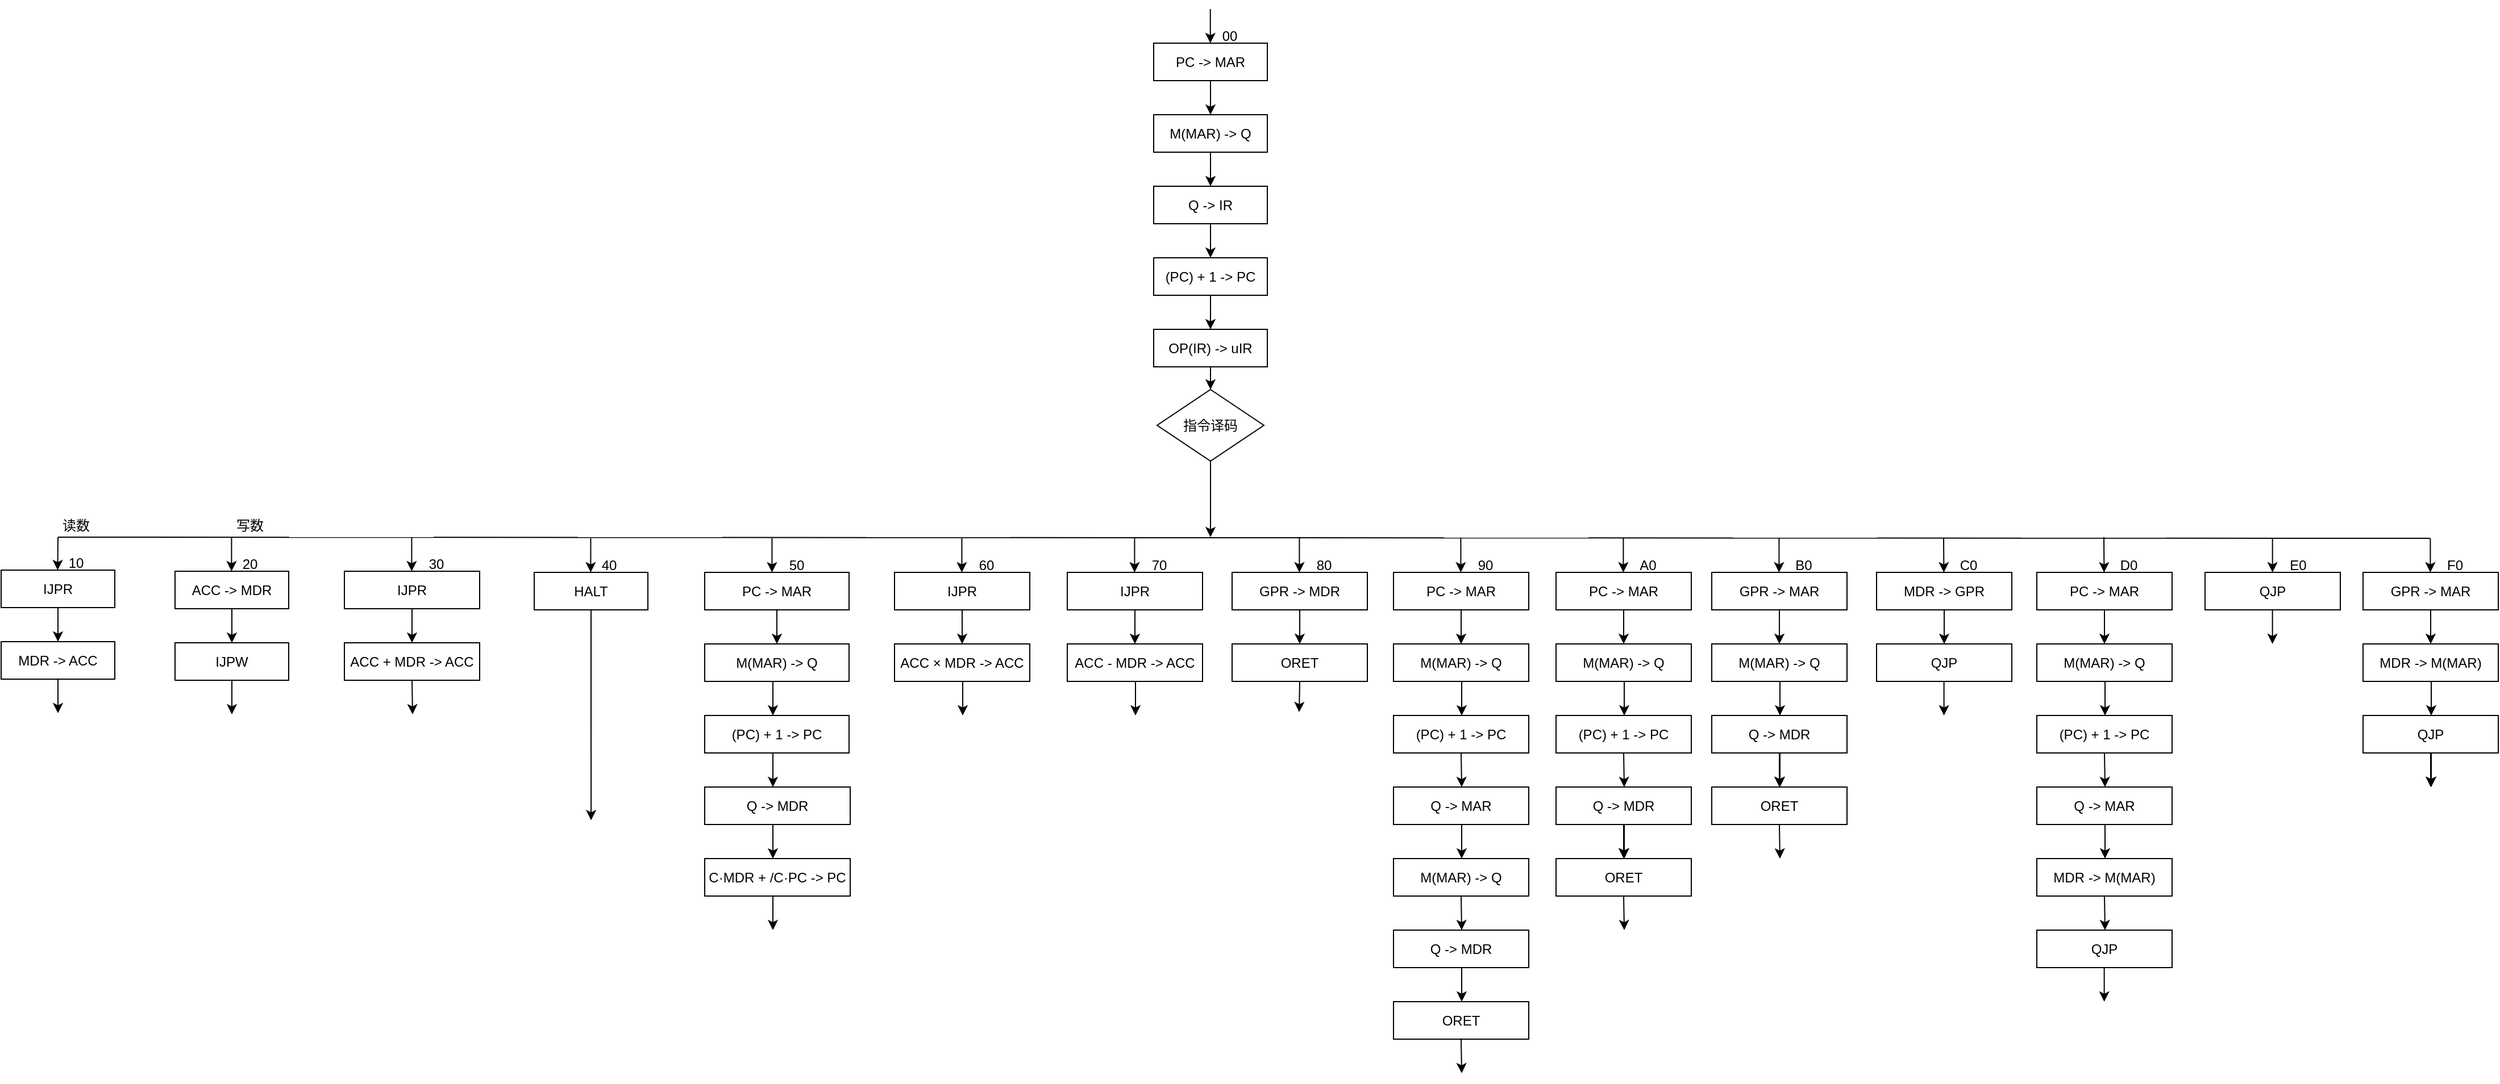 <mxfile version="24.4.10" type="github">
  <diagram name="第 1 页" id="KQBWLX6boM1I_vUu8Vus">
    <mxGraphModel dx="664" dy="372" grid="0" gridSize="10" guides="1" tooltips="1" connect="1" arrows="1" fold="1" page="1" pageScale="1" pageWidth="2336" pageHeight="1654" math="0" shadow="0">
      <root>
        <mxCell id="0" />
        <mxCell id="1" parent="0" />
        <mxCell id="kWfAGaoXyf_pxr5Y56vw-7" style="edgeStyle=orthogonalEdgeStyle;rounded=0;orthogonalLoop=1;jettySize=auto;html=1;exitX=0.5;exitY=1;exitDx=0;exitDy=0;entryX=0.5;entryY=0;entryDx=0;entryDy=0;" parent="1" source="kWfAGaoXyf_pxr5Y56vw-1" target="kWfAGaoXyf_pxr5Y56vw-2" edge="1">
          <mxGeometry relative="1" as="geometry" />
        </mxCell>
        <mxCell id="kWfAGaoXyf_pxr5Y56vw-1" value="PC -&amp;gt; MAR" style="rounded=0;whiteSpace=wrap;html=1;" parent="1" vertex="1">
          <mxGeometry x="1078" y="47" width="100" height="33" as="geometry" />
        </mxCell>
        <mxCell id="kWfAGaoXyf_pxr5Y56vw-9" style="edgeStyle=orthogonalEdgeStyle;rounded=0;orthogonalLoop=1;jettySize=auto;html=1;exitX=0.5;exitY=1;exitDx=0;exitDy=0;entryX=0.5;entryY=0;entryDx=0;entryDy=0;" parent="1" source="kWfAGaoXyf_pxr5Y56vw-2" target="kWfAGaoXyf_pxr5Y56vw-3" edge="1">
          <mxGeometry relative="1" as="geometry" />
        </mxCell>
        <mxCell id="kWfAGaoXyf_pxr5Y56vw-2" value="M(MAR) -&amp;gt; Q" style="rounded=0;whiteSpace=wrap;html=1;" parent="1" vertex="1">
          <mxGeometry x="1078" y="110" width="100" height="33" as="geometry" />
        </mxCell>
        <mxCell id="kWfAGaoXyf_pxr5Y56vw-10" style="edgeStyle=orthogonalEdgeStyle;rounded=0;orthogonalLoop=1;jettySize=auto;html=1;exitX=0.5;exitY=1;exitDx=0;exitDy=0;entryX=0.5;entryY=0;entryDx=0;entryDy=0;" parent="1" source="kWfAGaoXyf_pxr5Y56vw-3" target="kWfAGaoXyf_pxr5Y56vw-4" edge="1">
          <mxGeometry relative="1" as="geometry" />
        </mxCell>
        <mxCell id="kWfAGaoXyf_pxr5Y56vw-3" value="Q -&amp;gt; IR" style="rounded=0;whiteSpace=wrap;html=1;" parent="1" vertex="1">
          <mxGeometry x="1078" y="173" width="100" height="33" as="geometry" />
        </mxCell>
        <mxCell id="kWfAGaoXyf_pxr5Y56vw-11" style="edgeStyle=orthogonalEdgeStyle;rounded=0;orthogonalLoop=1;jettySize=auto;html=1;exitX=0.5;exitY=1;exitDx=0;exitDy=0;entryX=0.5;entryY=0;entryDx=0;entryDy=0;" parent="1" source="kWfAGaoXyf_pxr5Y56vw-4" target="kWfAGaoXyf_pxr5Y56vw-5" edge="1">
          <mxGeometry relative="1" as="geometry" />
        </mxCell>
        <mxCell id="kWfAGaoXyf_pxr5Y56vw-4" value="(PC) + 1 -&amp;gt; PC" style="rounded=0;whiteSpace=wrap;html=1;" parent="1" vertex="1">
          <mxGeometry x="1078" y="236" width="100" height="33" as="geometry" />
        </mxCell>
        <mxCell id="4xwz8GY5jSv0y4s4u3vX-2" style="edgeStyle=orthogonalEdgeStyle;rounded=0;orthogonalLoop=1;jettySize=auto;html=1;exitX=0.5;exitY=1;exitDx=0;exitDy=0;entryX=0.5;entryY=0;entryDx=0;entryDy=0;" edge="1" parent="1" source="kWfAGaoXyf_pxr5Y56vw-5" target="4xwz8GY5jSv0y4s4u3vX-1">
          <mxGeometry relative="1" as="geometry" />
        </mxCell>
        <mxCell id="kWfAGaoXyf_pxr5Y56vw-5" value="OP(IR) -&amp;gt; uIR" style="rounded=0;whiteSpace=wrap;html=1;" parent="1" vertex="1">
          <mxGeometry x="1078" y="299" width="100" height="33" as="geometry" />
        </mxCell>
        <mxCell id="4xwz8GY5jSv0y4s4u3vX-183" style="edgeStyle=orthogonalEdgeStyle;rounded=0;orthogonalLoop=1;jettySize=auto;html=1;exitX=0.5;exitY=1;exitDx=0;exitDy=0;" edge="1" parent="1" source="4xwz8GY5jSv0y4s4u3vX-1">
          <mxGeometry relative="1" as="geometry">
            <mxPoint x="1128" y="482" as="targetPoint" />
          </mxGeometry>
        </mxCell>
        <mxCell id="4xwz8GY5jSv0y4s4u3vX-1" value="指令译码" style="rhombus;whiteSpace=wrap;html=1;" vertex="1" parent="1">
          <mxGeometry x="1081" y="352" width="94" height="63" as="geometry" />
        </mxCell>
        <mxCell id="4xwz8GY5jSv0y4s4u3vX-5" value="00" style="text;html=1;align=center;verticalAlign=middle;whiteSpace=wrap;rounded=0;" vertex="1" parent="1">
          <mxGeometry x="1115" y="26" width="60" height="30" as="geometry" />
        </mxCell>
        <mxCell id="4xwz8GY5jSv0y4s4u3vX-6" style="edgeStyle=orthogonalEdgeStyle;rounded=0;orthogonalLoop=1;jettySize=auto;html=1;exitX=0.5;exitY=1;exitDx=0;exitDy=0;entryX=0.5;entryY=0;entryDx=0;entryDy=0;" edge="1" parent="1" source="4xwz8GY5jSv0y4s4u3vX-7" target="4xwz8GY5jSv0y4s4u3vX-9">
          <mxGeometry relative="1" as="geometry" />
        </mxCell>
        <mxCell id="4xwz8GY5jSv0y4s4u3vX-7" value="IJPR" style="rounded=0;whiteSpace=wrap;html=1;" vertex="1" parent="1">
          <mxGeometry x="64" y="511" width="100" height="33" as="geometry" />
        </mxCell>
        <mxCell id="4xwz8GY5jSv0y4s4u3vX-8" style="edgeStyle=orthogonalEdgeStyle;rounded=0;orthogonalLoop=1;jettySize=auto;html=1;exitX=0.5;exitY=1;exitDx=0;exitDy=0;entryX=0.5;entryY=0;entryDx=0;entryDy=0;" edge="1" parent="1" source="4xwz8GY5jSv0y4s4u3vX-9">
          <mxGeometry relative="1" as="geometry">
            <mxPoint x="114" y="637" as="targetPoint" />
          </mxGeometry>
        </mxCell>
        <mxCell id="4xwz8GY5jSv0y4s4u3vX-9" value="MDR -&amp;gt; ACC" style="rounded=0;whiteSpace=wrap;html=1;" vertex="1" parent="1">
          <mxGeometry x="64" y="574" width="100" height="33" as="geometry" />
        </mxCell>
        <mxCell id="4xwz8GY5jSv0y4s4u3vX-16" value="10" style="text;html=1;align=center;verticalAlign=middle;whiteSpace=wrap;rounded=0;" vertex="1" parent="1">
          <mxGeometry x="100" y="490" width="60" height="30" as="geometry" />
        </mxCell>
        <mxCell id="4xwz8GY5jSv0y4s4u3vX-17" style="edgeStyle=orthogonalEdgeStyle;rounded=0;orthogonalLoop=1;jettySize=auto;html=1;exitX=0.5;exitY=1;exitDx=0;exitDy=0;entryX=0.5;entryY=0;entryDx=0;entryDy=0;" edge="1" parent="1">
          <mxGeometry relative="1" as="geometry">
            <mxPoint x="1127.86" y="17" as="sourcePoint" />
            <mxPoint x="1127.86" y="47" as="targetPoint" />
          </mxGeometry>
        </mxCell>
        <mxCell id="4xwz8GY5jSv0y4s4u3vX-18" style="edgeStyle=orthogonalEdgeStyle;rounded=0;orthogonalLoop=1;jettySize=auto;html=1;entryX=0.5;entryY=0;entryDx=0;entryDy=0;" edge="1" parent="1">
          <mxGeometry relative="1" as="geometry">
            <mxPoint x="114" y="482" as="sourcePoint" />
            <mxPoint x="113.71" y="511" as="targetPoint" />
          </mxGeometry>
        </mxCell>
        <mxCell id="4xwz8GY5jSv0y4s4u3vX-20" style="edgeStyle=orthogonalEdgeStyle;rounded=0;orthogonalLoop=1;jettySize=auto;html=1;exitX=0.5;exitY=1;exitDx=0;exitDy=0;entryX=0.5;entryY=0;entryDx=0;entryDy=0;" edge="1" parent="1" source="4xwz8GY5jSv0y4s4u3vX-21" target="4xwz8GY5jSv0y4s4u3vX-23">
          <mxGeometry relative="1" as="geometry" />
        </mxCell>
        <mxCell id="4xwz8GY5jSv0y4s4u3vX-21" value="ACC -&amp;gt; MDR" style="rounded=0;whiteSpace=wrap;html=1;" vertex="1" parent="1">
          <mxGeometry x="217" y="512" width="100" height="33" as="geometry" />
        </mxCell>
        <mxCell id="4xwz8GY5jSv0y4s4u3vX-22" style="edgeStyle=orthogonalEdgeStyle;rounded=0;orthogonalLoop=1;jettySize=auto;html=1;exitX=0.5;exitY=1;exitDx=0;exitDy=0;entryX=0.5;entryY=0;entryDx=0;entryDy=0;" edge="1" parent="1" source="4xwz8GY5jSv0y4s4u3vX-23">
          <mxGeometry relative="1" as="geometry">
            <mxPoint x="267" y="638" as="targetPoint" />
          </mxGeometry>
        </mxCell>
        <mxCell id="4xwz8GY5jSv0y4s4u3vX-23" value="IJPW" style="rounded=0;whiteSpace=wrap;html=1;" vertex="1" parent="1">
          <mxGeometry x="217" y="575" width="100" height="33" as="geometry" />
        </mxCell>
        <mxCell id="4xwz8GY5jSv0y4s4u3vX-24" value="20" style="text;html=1;align=center;verticalAlign=middle;whiteSpace=wrap;rounded=0;" vertex="1" parent="1">
          <mxGeometry x="253" y="491" width="60" height="30" as="geometry" />
        </mxCell>
        <mxCell id="4xwz8GY5jSv0y4s4u3vX-25" style="edgeStyle=orthogonalEdgeStyle;rounded=0;orthogonalLoop=1;jettySize=auto;html=1;exitX=0.5;exitY=1;exitDx=0;exitDy=0;entryX=0.5;entryY=0;entryDx=0;entryDy=0;" edge="1" parent="1">
          <mxGeometry relative="1" as="geometry">
            <mxPoint x="266.71" y="482" as="sourcePoint" />
            <mxPoint x="266.71" y="512" as="targetPoint" />
          </mxGeometry>
        </mxCell>
        <mxCell id="4xwz8GY5jSv0y4s4u3vX-26" style="edgeStyle=orthogonalEdgeStyle;rounded=0;orthogonalLoop=1;jettySize=auto;html=1;exitX=0.5;exitY=1;exitDx=0;exitDy=0;entryX=0.5;entryY=0;entryDx=0;entryDy=0;" edge="1" parent="1" source="4xwz8GY5jSv0y4s4u3vX-27" target="4xwz8GY5jSv0y4s4u3vX-29">
          <mxGeometry relative="1" as="geometry" />
        </mxCell>
        <mxCell id="4xwz8GY5jSv0y4s4u3vX-27" value="IJPR" style="rounded=0;whiteSpace=wrap;html=1;" vertex="1" parent="1">
          <mxGeometry x="366" y="512" width="119" height="33" as="geometry" />
        </mxCell>
        <mxCell id="4xwz8GY5jSv0y4s4u3vX-28" style="edgeStyle=orthogonalEdgeStyle;rounded=0;orthogonalLoop=1;jettySize=auto;html=1;exitX=0.5;exitY=1;exitDx=0;exitDy=0;entryX=0.5;entryY=0;entryDx=0;entryDy=0;" edge="1" parent="1" source="4xwz8GY5jSv0y4s4u3vX-29">
          <mxGeometry relative="1" as="geometry">
            <mxPoint x="426" y="638" as="targetPoint" />
            <mxPoint x="435.5" y="608" as="sourcePoint" />
          </mxGeometry>
        </mxCell>
        <mxCell id="4xwz8GY5jSv0y4s4u3vX-29" value="ACC + MDR -&amp;gt; ACC" style="rounded=0;whiteSpace=wrap;html=1;" vertex="1" parent="1">
          <mxGeometry x="366" y="575" width="119" height="33" as="geometry" />
        </mxCell>
        <mxCell id="4xwz8GY5jSv0y4s4u3vX-30" value="30" style="text;html=1;align=center;verticalAlign=middle;whiteSpace=wrap;rounded=0;" vertex="1" parent="1">
          <mxGeometry x="417" y="491" width="60" height="30" as="geometry" />
        </mxCell>
        <mxCell id="4xwz8GY5jSv0y4s4u3vX-31" style="edgeStyle=orthogonalEdgeStyle;rounded=0;orthogonalLoop=1;jettySize=auto;html=1;exitX=0.5;exitY=1;exitDx=0;exitDy=0;entryX=0.5;entryY=0;entryDx=0;entryDy=0;" edge="1" parent="1">
          <mxGeometry relative="1" as="geometry">
            <mxPoint x="425.21" y="482" as="sourcePoint" />
            <mxPoint x="425.21" y="512" as="targetPoint" />
          </mxGeometry>
        </mxCell>
        <mxCell id="4xwz8GY5jSv0y4s4u3vX-38" style="edgeStyle=orthogonalEdgeStyle;rounded=0;orthogonalLoop=1;jettySize=auto;html=1;exitX=0.5;exitY=1;exitDx=0;exitDy=0;" edge="1" parent="1" source="4xwz8GY5jSv0y4s4u3vX-33">
          <mxGeometry relative="1" as="geometry">
            <mxPoint x="583.048" y="731.245" as="targetPoint" />
          </mxGeometry>
        </mxCell>
        <mxCell id="4xwz8GY5jSv0y4s4u3vX-33" value="HALT" style="rounded=0;whiteSpace=wrap;html=1;" vertex="1" parent="1">
          <mxGeometry x="533" y="513" width="100" height="33" as="geometry" />
        </mxCell>
        <mxCell id="4xwz8GY5jSv0y4s4u3vX-36" value="40" style="text;html=1;align=center;verticalAlign=middle;whiteSpace=wrap;rounded=0;" vertex="1" parent="1">
          <mxGeometry x="569" y="492" width="60" height="30" as="geometry" />
        </mxCell>
        <mxCell id="4xwz8GY5jSv0y4s4u3vX-37" style="edgeStyle=orthogonalEdgeStyle;rounded=0;orthogonalLoop=1;jettySize=auto;html=1;exitX=0.5;exitY=1;exitDx=0;exitDy=0;entryX=0.5;entryY=0;entryDx=0;entryDy=0;" edge="1" parent="1">
          <mxGeometry relative="1" as="geometry">
            <mxPoint x="582.71" y="483" as="sourcePoint" />
            <mxPoint x="582.71" y="513" as="targetPoint" />
          </mxGeometry>
        </mxCell>
        <mxCell id="4xwz8GY5jSv0y4s4u3vX-39" style="edgeStyle=orthogonalEdgeStyle;rounded=0;orthogonalLoop=1;jettySize=auto;html=1;exitX=0.5;exitY=1;exitDx=0;exitDy=0;entryX=0.5;entryY=0;entryDx=0;entryDy=0;" edge="1" parent="1" source="4xwz8GY5jSv0y4s4u3vX-40" target="4xwz8GY5jSv0y4s4u3vX-42">
          <mxGeometry relative="1" as="geometry" />
        </mxCell>
        <mxCell id="4xwz8GY5jSv0y4s4u3vX-40" value="PC -&amp;gt; MAR" style="rounded=0;whiteSpace=wrap;html=1;" vertex="1" parent="1">
          <mxGeometry x="683" y="513" width="127" height="33" as="geometry" />
        </mxCell>
        <mxCell id="4xwz8GY5jSv0y4s4u3vX-41" style="edgeStyle=orthogonalEdgeStyle;rounded=0;orthogonalLoop=1;jettySize=auto;html=1;entryX=0.5;entryY=0;entryDx=0;entryDy=0;" edge="1" parent="1">
          <mxGeometry relative="1" as="geometry">
            <mxPoint x="743" y="639" as="targetPoint" />
            <mxPoint x="743" y="609" as="sourcePoint" />
          </mxGeometry>
        </mxCell>
        <mxCell id="4xwz8GY5jSv0y4s4u3vX-42" value="M(MAR) -&amp;gt; Q" style="rounded=0;whiteSpace=wrap;html=1;" vertex="1" parent="1">
          <mxGeometry x="683" y="576" width="127" height="33" as="geometry" />
        </mxCell>
        <mxCell id="4xwz8GY5jSv0y4s4u3vX-43" value="50" style="text;html=1;align=center;verticalAlign=middle;whiteSpace=wrap;rounded=0;" vertex="1" parent="1">
          <mxGeometry x="734" y="492" width="60" height="30" as="geometry" />
        </mxCell>
        <mxCell id="4xwz8GY5jSv0y4s4u3vX-44" style="edgeStyle=orthogonalEdgeStyle;rounded=0;orthogonalLoop=1;jettySize=auto;html=1;exitX=0.5;exitY=1;exitDx=0;exitDy=0;entryX=0.5;entryY=0;entryDx=0;entryDy=0;" edge="1" parent="1">
          <mxGeometry relative="1" as="geometry">
            <mxPoint x="742.21" y="483" as="sourcePoint" />
            <mxPoint x="742.21" y="513" as="targetPoint" />
          </mxGeometry>
        </mxCell>
        <mxCell id="4xwz8GY5jSv0y4s4u3vX-45" style="edgeStyle=orthogonalEdgeStyle;rounded=0;orthogonalLoop=1;jettySize=auto;html=1;exitX=0.5;exitY=1;exitDx=0;exitDy=0;entryX=0.5;entryY=0;entryDx=0;entryDy=0;" edge="1" parent="1">
          <mxGeometry relative="1" as="geometry">
            <mxPoint x="743" y="702" as="targetPoint" />
            <mxPoint x="752.5" y="672" as="sourcePoint" />
          </mxGeometry>
        </mxCell>
        <mxCell id="4xwz8GY5jSv0y4s4u3vX-46" value="(PC) + 1 -&amp;gt; PC" style="rounded=0;whiteSpace=wrap;html=1;" vertex="1" parent="1">
          <mxGeometry x="683" y="639" width="127" height="33" as="geometry" />
        </mxCell>
        <mxCell id="4xwz8GY5jSv0y4s4u3vX-47" style="edgeStyle=orthogonalEdgeStyle;rounded=0;orthogonalLoop=1;jettySize=auto;html=1;exitX=0.5;exitY=1;exitDx=0;exitDy=0;entryX=0.5;entryY=0;entryDx=0;entryDy=0;" edge="1" parent="1">
          <mxGeometry relative="1" as="geometry">
            <mxPoint x="743" y="765" as="targetPoint" />
            <mxPoint x="752.5" y="735" as="sourcePoint" />
          </mxGeometry>
        </mxCell>
        <mxCell id="4xwz8GY5jSv0y4s4u3vX-48" value="Q -&amp;gt; MDR" style="rounded=0;whiteSpace=wrap;html=1;" vertex="1" parent="1">
          <mxGeometry x="683" y="702" width="128" height="33" as="geometry" />
        </mxCell>
        <mxCell id="4xwz8GY5jSv0y4s4u3vX-49" style="edgeStyle=orthogonalEdgeStyle;rounded=0;orthogonalLoop=1;jettySize=auto;html=1;exitX=0.5;exitY=1;exitDx=0;exitDy=0;entryX=0.5;entryY=0;entryDx=0;entryDy=0;" edge="1" parent="1">
          <mxGeometry relative="1" as="geometry">
            <mxPoint x="743" y="828" as="targetPoint" />
            <mxPoint x="752.5" y="798" as="sourcePoint" />
          </mxGeometry>
        </mxCell>
        <mxCell id="4xwz8GY5jSv0y4s4u3vX-50" value="C·MDR + /C·PC -&amp;gt; PC" style="rounded=0;whiteSpace=wrap;html=1;" vertex="1" parent="1">
          <mxGeometry x="683" y="765" width="128" height="33" as="geometry" />
        </mxCell>
        <mxCell id="4xwz8GY5jSv0y4s4u3vX-51" style="edgeStyle=orthogonalEdgeStyle;rounded=0;orthogonalLoop=1;jettySize=auto;html=1;exitX=0.5;exitY=1;exitDx=0;exitDy=0;entryX=0.5;entryY=0;entryDx=0;entryDy=0;" edge="1" parent="1" source="4xwz8GY5jSv0y4s4u3vX-52" target="4xwz8GY5jSv0y4s4u3vX-54">
          <mxGeometry relative="1" as="geometry" />
        </mxCell>
        <mxCell id="4xwz8GY5jSv0y4s4u3vX-52" value="IJPR" style="rounded=0;whiteSpace=wrap;html=1;" vertex="1" parent="1">
          <mxGeometry x="850" y="513" width="119" height="33" as="geometry" />
        </mxCell>
        <mxCell id="4xwz8GY5jSv0y4s4u3vX-53" style="edgeStyle=orthogonalEdgeStyle;rounded=0;orthogonalLoop=1;jettySize=auto;html=1;entryX=0.5;entryY=0;entryDx=0;entryDy=0;" edge="1" parent="1">
          <mxGeometry relative="1" as="geometry">
            <mxPoint x="910" y="639" as="targetPoint" />
            <mxPoint x="910" y="609" as="sourcePoint" />
          </mxGeometry>
        </mxCell>
        <mxCell id="4xwz8GY5jSv0y4s4u3vX-54" value="ACC × MDR -&amp;gt; ACC" style="rounded=0;whiteSpace=wrap;html=1;" vertex="1" parent="1">
          <mxGeometry x="850" y="576" width="119" height="33" as="geometry" />
        </mxCell>
        <mxCell id="4xwz8GY5jSv0y4s4u3vX-55" value="60" style="text;html=1;align=center;verticalAlign=middle;whiteSpace=wrap;rounded=0;" vertex="1" parent="1">
          <mxGeometry x="901" y="492" width="60" height="30" as="geometry" />
        </mxCell>
        <mxCell id="4xwz8GY5jSv0y4s4u3vX-56" style="edgeStyle=orthogonalEdgeStyle;rounded=0;orthogonalLoop=1;jettySize=auto;html=1;exitX=0.5;exitY=1;exitDx=0;exitDy=0;entryX=0.5;entryY=0;entryDx=0;entryDy=0;" edge="1" parent="1">
          <mxGeometry relative="1" as="geometry">
            <mxPoint x="909.21" y="483" as="sourcePoint" />
            <mxPoint x="909.21" y="513" as="targetPoint" />
          </mxGeometry>
        </mxCell>
        <mxCell id="4xwz8GY5jSv0y4s4u3vX-57" style="edgeStyle=orthogonalEdgeStyle;rounded=0;orthogonalLoop=1;jettySize=auto;html=1;exitX=0.5;exitY=1;exitDx=0;exitDy=0;entryX=0.5;entryY=0;entryDx=0;entryDy=0;" edge="1" parent="1" source="4xwz8GY5jSv0y4s4u3vX-58" target="4xwz8GY5jSv0y4s4u3vX-60">
          <mxGeometry relative="1" as="geometry" />
        </mxCell>
        <mxCell id="4xwz8GY5jSv0y4s4u3vX-58" value="IJPR" style="rounded=0;whiteSpace=wrap;html=1;" vertex="1" parent="1">
          <mxGeometry x="1002" y="513" width="119" height="33" as="geometry" />
        </mxCell>
        <mxCell id="4xwz8GY5jSv0y4s4u3vX-59" style="edgeStyle=orthogonalEdgeStyle;rounded=0;orthogonalLoop=1;jettySize=auto;html=1;entryX=0.5;entryY=0;entryDx=0;entryDy=0;" edge="1" parent="1">
          <mxGeometry relative="1" as="geometry">
            <mxPoint x="1062" y="639" as="targetPoint" />
            <mxPoint x="1062" y="609" as="sourcePoint" />
          </mxGeometry>
        </mxCell>
        <mxCell id="4xwz8GY5jSv0y4s4u3vX-60" value="ACC - MDR -&amp;gt; ACC" style="rounded=0;whiteSpace=wrap;html=1;" vertex="1" parent="1">
          <mxGeometry x="1002" y="576" width="119" height="33" as="geometry" />
        </mxCell>
        <mxCell id="4xwz8GY5jSv0y4s4u3vX-61" value="70" style="text;html=1;align=center;verticalAlign=middle;whiteSpace=wrap;rounded=0;" vertex="1" parent="1">
          <mxGeometry x="1053" y="492" width="60" height="30" as="geometry" />
        </mxCell>
        <mxCell id="4xwz8GY5jSv0y4s4u3vX-62" style="edgeStyle=orthogonalEdgeStyle;rounded=0;orthogonalLoop=1;jettySize=auto;html=1;exitX=0.5;exitY=1;exitDx=0;exitDy=0;entryX=0.5;entryY=0;entryDx=0;entryDy=0;" edge="1" parent="1">
          <mxGeometry relative="1" as="geometry">
            <mxPoint x="1061.21" y="483" as="sourcePoint" />
            <mxPoint x="1061.21" y="513" as="targetPoint" />
          </mxGeometry>
        </mxCell>
        <mxCell id="4xwz8GY5jSv0y4s4u3vX-64" style="edgeStyle=orthogonalEdgeStyle;rounded=0;orthogonalLoop=1;jettySize=auto;html=1;exitX=0.5;exitY=1;exitDx=0;exitDy=0;entryX=0.5;entryY=0;entryDx=0;entryDy=0;" edge="1" parent="1" source="4xwz8GY5jSv0y4s4u3vX-65" target="4xwz8GY5jSv0y4s4u3vX-67">
          <mxGeometry relative="1" as="geometry" />
        </mxCell>
        <mxCell id="4xwz8GY5jSv0y4s4u3vX-65" value="GPR -&amp;gt; MDR" style="rounded=0;whiteSpace=wrap;html=1;" vertex="1" parent="1">
          <mxGeometry x="1147" y="513" width="119" height="33" as="geometry" />
        </mxCell>
        <mxCell id="4xwz8GY5jSv0y4s4u3vX-66" style="edgeStyle=orthogonalEdgeStyle;rounded=0;orthogonalLoop=1;jettySize=auto;html=1;exitX=0.5;exitY=1;exitDx=0;exitDy=0;" edge="1" parent="1" source="4xwz8GY5jSv0y4s4u3vX-67">
          <mxGeometry relative="1" as="geometry">
            <mxPoint x="1206" y="636" as="targetPoint" />
            <mxPoint x="1215.5" y="621" as="sourcePoint" />
          </mxGeometry>
        </mxCell>
        <mxCell id="4xwz8GY5jSv0y4s4u3vX-67" value="ORET" style="rounded=0;whiteSpace=wrap;html=1;" vertex="1" parent="1">
          <mxGeometry x="1147" y="576" width="119" height="33" as="geometry" />
        </mxCell>
        <mxCell id="4xwz8GY5jSv0y4s4u3vX-68" value="80" style="text;html=1;align=center;verticalAlign=middle;whiteSpace=wrap;rounded=0;" vertex="1" parent="1">
          <mxGeometry x="1198" y="492" width="60" height="30" as="geometry" />
        </mxCell>
        <mxCell id="4xwz8GY5jSv0y4s4u3vX-69" style="edgeStyle=orthogonalEdgeStyle;rounded=0;orthogonalLoop=1;jettySize=auto;html=1;exitX=0.5;exitY=1;exitDx=0;exitDy=0;entryX=0.5;entryY=0;entryDx=0;entryDy=0;" edge="1" parent="1">
          <mxGeometry relative="1" as="geometry">
            <mxPoint x="1206.21" y="483" as="sourcePoint" />
            <mxPoint x="1206.21" y="513" as="targetPoint" />
          </mxGeometry>
        </mxCell>
        <mxCell id="4xwz8GY5jSv0y4s4u3vX-70" style="edgeStyle=orthogonalEdgeStyle;rounded=0;orthogonalLoop=1;jettySize=auto;html=1;exitX=0.5;exitY=1;exitDx=0;exitDy=0;entryX=0.5;entryY=0;entryDx=0;entryDy=0;" edge="1" parent="1" source="4xwz8GY5jSv0y4s4u3vX-71" target="4xwz8GY5jSv0y4s4u3vX-73">
          <mxGeometry relative="1" as="geometry" />
        </mxCell>
        <mxCell id="4xwz8GY5jSv0y4s4u3vX-71" value="PC -&amp;gt; MAR" style="rounded=0;whiteSpace=wrap;html=1;" vertex="1" parent="1">
          <mxGeometry x="1289" y="513" width="119" height="33" as="geometry" />
        </mxCell>
        <mxCell id="4xwz8GY5jSv0y4s4u3vX-72" style="edgeStyle=orthogonalEdgeStyle;rounded=0;orthogonalLoop=1;jettySize=auto;html=1;entryX=0.5;entryY=0;entryDx=0;entryDy=0;" edge="1" parent="1">
          <mxGeometry relative="1" as="geometry">
            <mxPoint x="1349" y="639" as="targetPoint" />
            <mxPoint x="1349" y="609" as="sourcePoint" />
          </mxGeometry>
        </mxCell>
        <mxCell id="4xwz8GY5jSv0y4s4u3vX-73" value="M(MAR) -&amp;gt; Q" style="rounded=0;whiteSpace=wrap;html=1;" vertex="1" parent="1">
          <mxGeometry x="1289" y="576" width="119" height="33" as="geometry" />
        </mxCell>
        <mxCell id="4xwz8GY5jSv0y4s4u3vX-74" value="90" style="text;html=1;align=center;verticalAlign=middle;whiteSpace=wrap;rounded=0;" vertex="1" parent="1">
          <mxGeometry x="1340" y="492" width="60" height="30" as="geometry" />
        </mxCell>
        <mxCell id="4xwz8GY5jSv0y4s4u3vX-75" style="edgeStyle=orthogonalEdgeStyle;rounded=0;orthogonalLoop=1;jettySize=auto;html=1;exitX=0.5;exitY=1;exitDx=0;exitDy=0;entryX=0.5;entryY=0;entryDx=0;entryDy=0;" edge="1" parent="1">
          <mxGeometry relative="1" as="geometry">
            <mxPoint x="1348.21" y="483" as="sourcePoint" />
            <mxPoint x="1348.21" y="513" as="targetPoint" />
          </mxGeometry>
        </mxCell>
        <mxCell id="4xwz8GY5jSv0y4s4u3vX-76" style="edgeStyle=orthogonalEdgeStyle;rounded=0;orthogonalLoop=1;jettySize=auto;html=1;exitX=0.5;exitY=1;exitDx=0;exitDy=0;entryX=0.5;entryY=0;entryDx=0;entryDy=0;" edge="1" parent="1" source="4xwz8GY5jSv0y4s4u3vX-77">
          <mxGeometry relative="1" as="geometry">
            <mxPoint x="1349" y="702" as="targetPoint" />
            <mxPoint x="1358.5" y="672" as="sourcePoint" />
          </mxGeometry>
        </mxCell>
        <mxCell id="4xwz8GY5jSv0y4s4u3vX-77" value="(PC) + 1 -&amp;gt; PC&lt;span style=&quot;color: rgba(0, 0, 0, 0); font-family: monospace; font-size: 0px; text-align: start; white-space: nowrap;&quot;&gt;%3CmxGraphModel%3E%3Croot%3E%3CmxCell%20id%3D%220%22%2F%3E%3CmxCell%20id%3D%221%22%20parent%3D%220%22%2F%3E%3CmxCell%20id%3D%222%22%20style%3D%22edgeStyle%3DorthogonalEdgeStyle%3Brounded%3D0%3BorthogonalLoop%3D1%3BjettySize%3Dauto%3Bhtml%3D1%3BexitX%3D0.5%3BexitY%3D1%3BexitDx%3D0%3BexitDy%3D0%3BentryX%3D0.5%3BentryY%3D0%3BentryDx%3D0%3BentryDy%3D0%3B%22%20edge%3D%221%22%20parent%3D%221%22%3E%3CmxGeometry%20relative%3D%221%22%20as%3D%22geometry%22%3E%3CmxPoint%20x%3D%222110%22%20y%3D%22619%22%20as%3D%22targetPoint%22%2F%3E%3CmxPoint%20x%3D%222119.5%22%20y%3D%22589%22%20as%3D%22sourcePoint%22%2F%3E%3C%2FmxGeometry%3E%3C%2FmxCell%3E%3CmxCell%20id%3D%223%22%20value%3D%22M(MAR)%20-%26amp%3Bgt%3B%20Q%22%20style%3D%22rounded%3D0%3BwhiteSpace%3Dwrap%3Bhtml%3D1%3B%22%20vertex%3D%221%22%20parent%3D%221%22%3E%3CmxGeometry%20x%3D%222050%22%20y%3D%22556%22%20width%3D%22119%22%20height%3D%2233%22%20as%3D%22geometry%22%2F%3E%3C%2FmxCell%3E%3C%2Froot%3E%3C%2FmxGraphModel%3E&lt;/span&gt;" style="rounded=0;whiteSpace=wrap;html=1;" vertex="1" parent="1">
          <mxGeometry x="1289" y="639" width="119" height="33" as="geometry" />
        </mxCell>
        <mxCell id="4xwz8GY5jSv0y4s4u3vX-78" style="edgeStyle=orthogonalEdgeStyle;rounded=0;orthogonalLoop=1;jettySize=auto;html=1;entryX=0.5;entryY=0;entryDx=0;entryDy=0;" edge="1" parent="1">
          <mxGeometry relative="1" as="geometry">
            <mxPoint x="1349" y="765" as="targetPoint" />
            <mxPoint x="1349" y="735" as="sourcePoint" />
          </mxGeometry>
        </mxCell>
        <mxCell id="4xwz8GY5jSv0y4s4u3vX-79" value="Q -&amp;gt; MAR" style="rounded=0;whiteSpace=wrap;html=1;" vertex="1" parent="1">
          <mxGeometry x="1289" y="702" width="119" height="33" as="geometry" />
        </mxCell>
        <mxCell id="4xwz8GY5jSv0y4s4u3vX-80" style="edgeStyle=orthogonalEdgeStyle;rounded=0;orthogonalLoop=1;jettySize=auto;html=1;exitX=0.5;exitY=1;exitDx=0;exitDy=0;entryX=0.5;entryY=0;entryDx=0;entryDy=0;" edge="1" parent="1" source="4xwz8GY5jSv0y4s4u3vX-81">
          <mxGeometry relative="1" as="geometry">
            <mxPoint x="1349" y="828" as="targetPoint" />
            <mxPoint x="1358.5" y="798" as="sourcePoint" />
          </mxGeometry>
        </mxCell>
        <mxCell id="4xwz8GY5jSv0y4s4u3vX-81" value="M(MAR) -&amp;gt; Q" style="rounded=0;whiteSpace=wrap;html=1;" vertex="1" parent="1">
          <mxGeometry x="1289" y="765" width="119" height="33" as="geometry" />
        </mxCell>
        <mxCell id="4xwz8GY5jSv0y4s4u3vX-82" style="edgeStyle=orthogonalEdgeStyle;rounded=0;orthogonalLoop=1;jettySize=auto;html=1;entryX=0.5;entryY=0;entryDx=0;entryDy=0;" edge="1" parent="1">
          <mxGeometry relative="1" as="geometry">
            <mxPoint x="1349" y="891" as="targetPoint" />
            <mxPoint x="1349" y="861" as="sourcePoint" />
          </mxGeometry>
        </mxCell>
        <mxCell id="4xwz8GY5jSv0y4s4u3vX-83" value="Q -&amp;gt; MDR" style="rounded=0;whiteSpace=wrap;html=1;" vertex="1" parent="1">
          <mxGeometry x="1289" y="828" width="119" height="33" as="geometry" />
        </mxCell>
        <mxCell id="4xwz8GY5jSv0y4s4u3vX-84" style="edgeStyle=orthogonalEdgeStyle;rounded=0;orthogonalLoop=1;jettySize=auto;html=1;exitX=0.5;exitY=1;exitDx=0;exitDy=0;entryX=0.5;entryY=0;entryDx=0;entryDy=0;" edge="1" parent="1" source="4xwz8GY5jSv0y4s4u3vX-85">
          <mxGeometry relative="1" as="geometry">
            <mxPoint x="1349" y="954" as="targetPoint" />
            <mxPoint x="1358.5" y="924" as="sourcePoint" />
          </mxGeometry>
        </mxCell>
        <mxCell id="4xwz8GY5jSv0y4s4u3vX-85" value="ORET" style="rounded=0;whiteSpace=wrap;html=1;" vertex="1" parent="1">
          <mxGeometry x="1289" y="891" width="119" height="33" as="geometry" />
        </mxCell>
        <mxCell id="4xwz8GY5jSv0y4s4u3vX-88" style="edgeStyle=orthogonalEdgeStyle;rounded=0;orthogonalLoop=1;jettySize=auto;html=1;exitX=0.5;exitY=1;exitDx=0;exitDy=0;entryX=0.5;entryY=0;entryDx=0;entryDy=0;" edge="1" parent="1" source="4xwz8GY5jSv0y4s4u3vX-89" target="4xwz8GY5jSv0y4s4u3vX-91">
          <mxGeometry relative="1" as="geometry" />
        </mxCell>
        <mxCell id="4xwz8GY5jSv0y4s4u3vX-89" value="PC -&amp;gt; MAR" style="rounded=0;whiteSpace=wrap;html=1;" vertex="1" parent="1">
          <mxGeometry x="1432" y="513" width="119" height="33" as="geometry" />
        </mxCell>
        <mxCell id="4xwz8GY5jSv0y4s4u3vX-90" style="edgeStyle=orthogonalEdgeStyle;rounded=0;orthogonalLoop=1;jettySize=auto;html=1;entryX=0.5;entryY=0;entryDx=0;entryDy=0;" edge="1" parent="1">
          <mxGeometry relative="1" as="geometry">
            <mxPoint x="1492" y="639" as="targetPoint" />
            <mxPoint x="1492" y="609" as="sourcePoint" />
          </mxGeometry>
        </mxCell>
        <mxCell id="4xwz8GY5jSv0y4s4u3vX-91" value="M(MAR) -&amp;gt; Q" style="rounded=0;whiteSpace=wrap;html=1;" vertex="1" parent="1">
          <mxGeometry x="1432" y="576" width="119" height="33" as="geometry" />
        </mxCell>
        <mxCell id="4xwz8GY5jSv0y4s4u3vX-92" value="A0" style="text;html=1;align=center;verticalAlign=middle;whiteSpace=wrap;rounded=0;" vertex="1" parent="1">
          <mxGeometry x="1483" y="492" width="60" height="30" as="geometry" />
        </mxCell>
        <mxCell id="4xwz8GY5jSv0y4s4u3vX-93" style="edgeStyle=orthogonalEdgeStyle;rounded=0;orthogonalLoop=1;jettySize=auto;html=1;exitX=0.5;exitY=1;exitDx=0;exitDy=0;entryX=0.5;entryY=0;entryDx=0;entryDy=0;" edge="1" parent="1">
          <mxGeometry relative="1" as="geometry">
            <mxPoint x="1491.21" y="483" as="sourcePoint" />
            <mxPoint x="1491.21" y="513" as="targetPoint" />
          </mxGeometry>
        </mxCell>
        <mxCell id="4xwz8GY5jSv0y4s4u3vX-94" style="edgeStyle=orthogonalEdgeStyle;rounded=0;orthogonalLoop=1;jettySize=auto;html=1;exitX=0.5;exitY=1;exitDx=0;exitDy=0;entryX=0.5;entryY=0;entryDx=0;entryDy=0;" edge="1" parent="1" source="4xwz8GY5jSv0y4s4u3vX-95">
          <mxGeometry relative="1" as="geometry">
            <mxPoint x="1492" y="702" as="targetPoint" />
            <mxPoint x="1501.5" y="672" as="sourcePoint" />
          </mxGeometry>
        </mxCell>
        <mxCell id="4xwz8GY5jSv0y4s4u3vX-95" value="(PC) + 1 -&amp;gt; PC&lt;span style=&quot;color: rgba(0, 0, 0, 0); font-family: monospace; font-size: 0px; text-align: start; white-space: nowrap;&quot;&gt;%3CmxGraphModel%3E%3Croot%3E%3CmxCell%20id%3D%220%22%2F%3E%3CmxCell%20id%3D%221%22%20parent%3D%220%22%2F%3E%3CmxCell%20id%3D%222%22%20style%3D%22edgeStyle%3DorthogonalEdgeStyle%3Brounded%3D0%3BorthogonalLoop%3D1%3BjettySize%3Dauto%3Bhtml%3D1%3BexitX%3D0.5%3BexitY%3D1%3BexitDx%3D0%3BexitDy%3D0%3BentryX%3D0.5%3BentryY%3D0%3BentryDx%3D0%3BentryDy%3D0%3B%22%20edge%3D%221%22%20parent%3D%221%22%3E%3CmxGeometry%20relative%3D%221%22%20as%3D%22geometry%22%3E%3CmxPoint%20x%3D%222110%22%20y%3D%22619%22%20as%3D%22targetPoint%22%2F%3E%3CmxPoint%20x%3D%222119.5%22%20y%3D%22589%22%20as%3D%22sourcePoint%22%2F%3E%3C%2FmxGeometry%3E%3C%2FmxCell%3E%3CmxCell%20id%3D%223%22%20value%3D%22M(MAR)%20-%26amp%3Bgt%3B%20Q%22%20style%3D%22rounded%3D0%3BwhiteSpace%3Dwrap%3Bhtml%3D1%3B%22%20vertex%3D%221%22%20parent%3D%221%22%3E%3CmxGeometry%20x%3D%222050%22%20y%3D%22556%22%20width%3D%22119%22%20height%3D%2233%22%20as%3D%22geometry%22%2F%3E%3C%2FmxCell%3E%3C%2Froot%3E%3C%2FmxGraphModel%3E&lt;/span&gt;" style="rounded=0;whiteSpace=wrap;html=1;" vertex="1" parent="1">
          <mxGeometry x="1432" y="639" width="119" height="33" as="geometry" />
        </mxCell>
        <mxCell id="4xwz8GY5jSv0y4s4u3vX-96" style="edgeStyle=orthogonalEdgeStyle;rounded=0;orthogonalLoop=1;jettySize=auto;html=1;exitX=0.5;exitY=1;exitDx=0;exitDy=0;entryX=0.5;entryY=0;entryDx=0;entryDy=0;" edge="1" parent="1">
          <mxGeometry relative="1" as="geometry">
            <mxPoint x="1492" y="765" as="targetPoint" />
            <mxPoint x="1501.5" y="735" as="sourcePoint" />
          </mxGeometry>
        </mxCell>
        <mxCell id="4xwz8GY5jSv0y4s4u3vX-125" value="" style="edgeStyle=orthogonalEdgeStyle;rounded=0;orthogonalLoop=1;jettySize=auto;html=1;" edge="1" parent="1" source="4xwz8GY5jSv0y4s4u3vX-97" target="4xwz8GY5jSv0y4s4u3vX-112">
          <mxGeometry relative="1" as="geometry" />
        </mxCell>
        <mxCell id="4xwz8GY5jSv0y4s4u3vX-97" value="Q -&amp;gt; MDR" style="rounded=0;whiteSpace=wrap;html=1;" vertex="1" parent="1">
          <mxGeometry x="1432" y="702" width="119" height="33" as="geometry" />
        </mxCell>
        <mxCell id="4xwz8GY5jSv0y4s4u3vX-111" style="edgeStyle=orthogonalEdgeStyle;rounded=0;orthogonalLoop=1;jettySize=auto;html=1;exitX=0.5;exitY=1;exitDx=0;exitDy=0;entryX=0.5;entryY=0;entryDx=0;entryDy=0;" edge="1" parent="1" source="4xwz8GY5jSv0y4s4u3vX-112">
          <mxGeometry relative="1" as="geometry">
            <mxPoint x="1492" y="828" as="targetPoint" />
            <mxPoint x="1501.5" y="798" as="sourcePoint" />
          </mxGeometry>
        </mxCell>
        <mxCell id="4xwz8GY5jSv0y4s4u3vX-112" value="ORET" style="rounded=0;whiteSpace=wrap;html=1;" vertex="1" parent="1">
          <mxGeometry x="1432" y="765" width="119" height="33" as="geometry" />
        </mxCell>
        <mxCell id="4xwz8GY5jSv0y4s4u3vX-113" style="edgeStyle=orthogonalEdgeStyle;rounded=0;orthogonalLoop=1;jettySize=auto;html=1;exitX=0.5;exitY=1;exitDx=0;exitDy=0;entryX=0.5;entryY=0;entryDx=0;entryDy=0;" edge="1" parent="1" source="4xwz8GY5jSv0y4s4u3vX-114" target="4xwz8GY5jSv0y4s4u3vX-116">
          <mxGeometry relative="1" as="geometry" />
        </mxCell>
        <mxCell id="4xwz8GY5jSv0y4s4u3vX-114" value="GPR -&amp;gt; MAR" style="rounded=0;whiteSpace=wrap;html=1;" vertex="1" parent="1">
          <mxGeometry x="1569" y="513" width="119" height="33" as="geometry" />
        </mxCell>
        <mxCell id="4xwz8GY5jSv0y4s4u3vX-115" style="edgeStyle=orthogonalEdgeStyle;rounded=0;orthogonalLoop=1;jettySize=auto;html=1;entryX=0.5;entryY=0;entryDx=0;entryDy=0;" edge="1" parent="1">
          <mxGeometry relative="1" as="geometry">
            <mxPoint x="1629" y="639" as="targetPoint" />
            <mxPoint x="1629" y="609" as="sourcePoint" />
          </mxGeometry>
        </mxCell>
        <mxCell id="4xwz8GY5jSv0y4s4u3vX-116" value="M(MAR) -&amp;gt; Q" style="rounded=0;whiteSpace=wrap;html=1;" vertex="1" parent="1">
          <mxGeometry x="1569" y="576" width="119" height="33" as="geometry" />
        </mxCell>
        <mxCell id="4xwz8GY5jSv0y4s4u3vX-117" value="B0" style="text;html=1;align=center;verticalAlign=middle;whiteSpace=wrap;rounded=0;" vertex="1" parent="1">
          <mxGeometry x="1620" y="492" width="60" height="30" as="geometry" />
        </mxCell>
        <mxCell id="4xwz8GY5jSv0y4s4u3vX-118" style="edgeStyle=orthogonalEdgeStyle;rounded=0;orthogonalLoop=1;jettySize=auto;html=1;exitX=0.5;exitY=1;exitDx=0;exitDy=0;entryX=0.5;entryY=0;entryDx=0;entryDy=0;" edge="1" parent="1">
          <mxGeometry relative="1" as="geometry">
            <mxPoint x="1628.21" y="483" as="sourcePoint" />
            <mxPoint x="1628.21" y="513" as="targetPoint" />
          </mxGeometry>
        </mxCell>
        <mxCell id="4xwz8GY5jSv0y4s4u3vX-121" style="edgeStyle=orthogonalEdgeStyle;rounded=0;orthogonalLoop=1;jettySize=auto;html=1;exitX=0.5;exitY=1;exitDx=0;exitDy=0;entryX=0.5;entryY=0;entryDx=0;entryDy=0;" edge="1" parent="1">
          <mxGeometry relative="1" as="geometry">
            <mxPoint x="1629" y="702" as="targetPoint" />
            <mxPoint x="1638.5" y="672" as="sourcePoint" />
          </mxGeometry>
        </mxCell>
        <mxCell id="4xwz8GY5jSv0y4s4u3vX-126" value="" style="edgeStyle=orthogonalEdgeStyle;rounded=0;orthogonalLoop=1;jettySize=auto;html=1;" edge="1" parent="1" source="4xwz8GY5jSv0y4s4u3vX-122" target="4xwz8GY5jSv0y4s4u3vX-124">
          <mxGeometry relative="1" as="geometry" />
        </mxCell>
        <mxCell id="4xwz8GY5jSv0y4s4u3vX-122" value="Q -&amp;gt; MDR" style="rounded=0;whiteSpace=wrap;html=1;" vertex="1" parent="1">
          <mxGeometry x="1569" y="639" width="119" height="33" as="geometry" />
        </mxCell>
        <mxCell id="4xwz8GY5jSv0y4s4u3vX-123" style="edgeStyle=orthogonalEdgeStyle;rounded=0;orthogonalLoop=1;jettySize=auto;html=1;exitX=0.5;exitY=1;exitDx=0;exitDy=0;entryX=0.5;entryY=0;entryDx=0;entryDy=0;" edge="1" parent="1" source="4xwz8GY5jSv0y4s4u3vX-124">
          <mxGeometry relative="1" as="geometry">
            <mxPoint x="1629" y="765" as="targetPoint" />
            <mxPoint x="1638.5" y="735" as="sourcePoint" />
          </mxGeometry>
        </mxCell>
        <mxCell id="4xwz8GY5jSv0y4s4u3vX-124" value="ORET" style="rounded=0;whiteSpace=wrap;html=1;" vertex="1" parent="1">
          <mxGeometry x="1569" y="702" width="119" height="33" as="geometry" />
        </mxCell>
        <mxCell id="4xwz8GY5jSv0y4s4u3vX-127" style="edgeStyle=orthogonalEdgeStyle;rounded=0;orthogonalLoop=1;jettySize=auto;html=1;exitX=0.5;exitY=1;exitDx=0;exitDy=0;entryX=0.5;entryY=0;entryDx=0;entryDy=0;" edge="1" parent="1" source="4xwz8GY5jSv0y4s4u3vX-128" target="4xwz8GY5jSv0y4s4u3vX-130">
          <mxGeometry relative="1" as="geometry" />
        </mxCell>
        <mxCell id="4xwz8GY5jSv0y4s4u3vX-128" value="MDR -&amp;gt; GPR" style="rounded=0;whiteSpace=wrap;html=1;" vertex="1" parent="1">
          <mxGeometry x="1714" y="513" width="119" height="33" as="geometry" />
        </mxCell>
        <mxCell id="4xwz8GY5jSv0y4s4u3vX-130" value="QJP" style="rounded=0;whiteSpace=wrap;html=1;" vertex="1" parent="1">
          <mxGeometry x="1714" y="576" width="119" height="33" as="geometry" />
        </mxCell>
        <mxCell id="4xwz8GY5jSv0y4s4u3vX-131" value="C0" style="text;html=1;align=center;verticalAlign=middle;whiteSpace=wrap;rounded=0;" vertex="1" parent="1">
          <mxGeometry x="1765" y="492" width="60" height="30" as="geometry" />
        </mxCell>
        <mxCell id="4xwz8GY5jSv0y4s4u3vX-132" style="edgeStyle=orthogonalEdgeStyle;rounded=0;orthogonalLoop=1;jettySize=auto;html=1;entryX=0.5;entryY=0;entryDx=0;entryDy=0;" edge="1" parent="1">
          <mxGeometry relative="1" as="geometry">
            <mxPoint x="1773" y="483" as="sourcePoint" />
            <mxPoint x="1773.21" y="513" as="targetPoint" />
          </mxGeometry>
        </mxCell>
        <mxCell id="4xwz8GY5jSv0y4s4u3vX-143" style="edgeStyle=orthogonalEdgeStyle;rounded=0;orthogonalLoop=1;jettySize=auto;html=1;exitX=0.5;exitY=1;exitDx=0;exitDy=0;entryX=0.5;entryY=0;entryDx=0;entryDy=0;" edge="1" parent="1" source="4xwz8GY5jSv0y4s4u3vX-144" target="4xwz8GY5jSv0y4s4u3vX-146">
          <mxGeometry relative="1" as="geometry" />
        </mxCell>
        <mxCell id="4xwz8GY5jSv0y4s4u3vX-144" value="PC -&amp;gt; MAR" style="rounded=0;whiteSpace=wrap;html=1;" vertex="1" parent="1">
          <mxGeometry x="1855" y="513" width="119" height="33" as="geometry" />
        </mxCell>
        <mxCell id="4xwz8GY5jSv0y4s4u3vX-145" style="edgeStyle=orthogonalEdgeStyle;rounded=0;orthogonalLoop=1;jettySize=auto;html=1;entryX=0.5;entryY=0;entryDx=0;entryDy=0;" edge="1" parent="1">
          <mxGeometry relative="1" as="geometry">
            <mxPoint x="1915" y="639" as="targetPoint" />
            <mxPoint x="1915" y="609" as="sourcePoint" />
          </mxGeometry>
        </mxCell>
        <mxCell id="4xwz8GY5jSv0y4s4u3vX-146" value="M(MAR) -&amp;gt; Q" style="rounded=0;whiteSpace=wrap;html=1;" vertex="1" parent="1">
          <mxGeometry x="1855" y="576" width="119" height="33" as="geometry" />
        </mxCell>
        <mxCell id="4xwz8GY5jSv0y4s4u3vX-147" value="D0" style="text;html=1;align=center;verticalAlign=middle;whiteSpace=wrap;rounded=0;" vertex="1" parent="1">
          <mxGeometry x="1906" y="492" width="60" height="30" as="geometry" />
        </mxCell>
        <mxCell id="4xwz8GY5jSv0y4s4u3vX-148" style="edgeStyle=orthogonalEdgeStyle;rounded=0;orthogonalLoop=1;jettySize=auto;html=1;entryX=0.5;entryY=0;entryDx=0;entryDy=0;" edge="1" parent="1">
          <mxGeometry relative="1" as="geometry">
            <mxPoint x="1914" y="482" as="sourcePoint" />
            <mxPoint x="1914.21" y="513" as="targetPoint" />
          </mxGeometry>
        </mxCell>
        <mxCell id="4xwz8GY5jSv0y4s4u3vX-149" style="edgeStyle=orthogonalEdgeStyle;rounded=0;orthogonalLoop=1;jettySize=auto;html=1;exitX=0.5;exitY=1;exitDx=0;exitDy=0;entryX=0.5;entryY=0;entryDx=0;entryDy=0;" edge="1" parent="1" source="4xwz8GY5jSv0y4s4u3vX-150">
          <mxGeometry relative="1" as="geometry">
            <mxPoint x="1915" y="702" as="targetPoint" />
            <mxPoint x="1924.5" y="672" as="sourcePoint" />
          </mxGeometry>
        </mxCell>
        <mxCell id="4xwz8GY5jSv0y4s4u3vX-150" value="(PC) + 1 -&amp;gt; PC&lt;span style=&quot;color: rgba(0, 0, 0, 0); font-family: monospace; font-size: 0px; text-align: start; white-space: nowrap;&quot;&gt;%3CmxGraphModel%3E%3Croot%3E%3CmxCell%20id%3D%220%22%2F%3E%3CmxCell%20id%3D%221%22%20parent%3D%220%22%2F%3E%3CmxCell%20id%3D%222%22%20style%3D%22edgeStyle%3DorthogonalEdgeStyle%3Brounded%3D0%3BorthogonalLoop%3D1%3BjettySize%3Dauto%3Bhtml%3D1%3BexitX%3D0.5%3BexitY%3D1%3BexitDx%3D0%3BexitDy%3D0%3BentryX%3D0.5%3BentryY%3D0%3BentryDx%3D0%3BentryDy%3D0%3B%22%20edge%3D%221%22%20parent%3D%221%22%3E%3CmxGeometry%20relative%3D%221%22%20as%3D%22geometry%22%3E%3CmxPoint%20x%3D%222110%22%20y%3D%22619%22%20as%3D%22targetPoint%22%2F%3E%3CmxPoint%20x%3D%222119.5%22%20y%3D%22589%22%20as%3D%22sourcePoint%22%2F%3E%3C%2FmxGeometry%3E%3C%2FmxCell%3E%3CmxCell%20id%3D%223%22%20value%3D%22M(MAR)%20-%26amp%3Bgt%3B%20Q%22%20style%3D%22rounded%3D0%3BwhiteSpace%3Dwrap%3Bhtml%3D1%3B%22%20vertex%3D%221%22%20parent%3D%221%22%3E%3CmxGeometry%20x%3D%222050%22%20y%3D%22556%22%20width%3D%22119%22%20height%3D%2233%22%20as%3D%22geometry%22%2F%3E%3C%2FmxCell%3E%3C%2Froot%3E%3C%2FmxGraphModel%3E&lt;/span&gt;" style="rounded=0;whiteSpace=wrap;html=1;" vertex="1" parent="1">
          <mxGeometry x="1855" y="639" width="119" height="33" as="geometry" />
        </mxCell>
        <mxCell id="4xwz8GY5jSv0y4s4u3vX-151" style="edgeStyle=orthogonalEdgeStyle;rounded=0;orthogonalLoop=1;jettySize=auto;html=1;entryX=0.5;entryY=0;entryDx=0;entryDy=0;" edge="1" parent="1">
          <mxGeometry relative="1" as="geometry">
            <mxPoint x="1915" y="765" as="targetPoint" />
            <mxPoint x="1915" y="735" as="sourcePoint" />
          </mxGeometry>
        </mxCell>
        <mxCell id="4xwz8GY5jSv0y4s4u3vX-152" value="Q -&amp;gt; MAR" style="rounded=0;whiteSpace=wrap;html=1;" vertex="1" parent="1">
          <mxGeometry x="1855" y="702" width="119" height="33" as="geometry" />
        </mxCell>
        <mxCell id="4xwz8GY5jSv0y4s4u3vX-153" style="edgeStyle=orthogonalEdgeStyle;rounded=0;orthogonalLoop=1;jettySize=auto;html=1;exitX=0.5;exitY=1;exitDx=0;exitDy=0;entryX=0.5;entryY=0;entryDx=0;entryDy=0;" edge="1" parent="1" source="4xwz8GY5jSv0y4s4u3vX-154">
          <mxGeometry relative="1" as="geometry">
            <mxPoint x="1915" y="828" as="targetPoint" />
            <mxPoint x="1924.5" y="798" as="sourcePoint" />
          </mxGeometry>
        </mxCell>
        <mxCell id="4xwz8GY5jSv0y4s4u3vX-154" value="MDR -&amp;gt; M(MAR)" style="rounded=0;whiteSpace=wrap;html=1;" vertex="1" parent="1">
          <mxGeometry x="1855" y="765" width="119" height="33" as="geometry" />
        </mxCell>
        <mxCell id="4xwz8GY5jSv0y4s4u3vX-156" value="QJP" style="rounded=0;whiteSpace=wrap;html=1;" vertex="1" parent="1">
          <mxGeometry x="1855" y="828" width="119" height="33" as="geometry" />
        </mxCell>
        <mxCell id="4xwz8GY5jSv0y4s4u3vX-159" style="edgeStyle=orthogonalEdgeStyle;rounded=0;orthogonalLoop=1;jettySize=auto;html=1;exitX=0.5;exitY=1;exitDx=0;exitDy=0;entryX=0.5;entryY=0;entryDx=0;entryDy=0;" edge="1" parent="1">
          <mxGeometry relative="1" as="geometry">
            <mxPoint x="1773.31" y="609" as="sourcePoint" />
            <mxPoint x="1773.31" y="639" as="targetPoint" />
          </mxGeometry>
        </mxCell>
        <mxCell id="4xwz8GY5jSv0y4s4u3vX-160" style="edgeStyle=orthogonalEdgeStyle;rounded=0;orthogonalLoop=1;jettySize=auto;html=1;exitX=0.5;exitY=1;exitDx=0;exitDy=0;entryX=0.5;entryY=0;entryDx=0;entryDy=0;" edge="1" parent="1">
          <mxGeometry relative="1" as="geometry">
            <mxPoint x="1914.31" y="861" as="sourcePoint" />
            <mxPoint x="1914.31" y="891" as="targetPoint" />
          </mxGeometry>
        </mxCell>
        <mxCell id="4xwz8GY5jSv0y4s4u3vX-166" value="QJP" style="rounded=0;whiteSpace=wrap;html=1;" vertex="1" parent="1">
          <mxGeometry x="2003" y="513" width="119" height="33" as="geometry" />
        </mxCell>
        <mxCell id="4xwz8GY5jSv0y4s4u3vX-167" style="edgeStyle=orthogonalEdgeStyle;rounded=0;orthogonalLoop=1;jettySize=auto;html=1;exitX=0.5;exitY=1;exitDx=0;exitDy=0;entryX=0.5;entryY=0;entryDx=0;entryDy=0;" edge="1" parent="1">
          <mxGeometry relative="1" as="geometry">
            <mxPoint x="2062.31" y="546" as="sourcePoint" />
            <mxPoint x="2062.31" y="576" as="targetPoint" />
          </mxGeometry>
        </mxCell>
        <mxCell id="4xwz8GY5jSv0y4s4u3vX-169" value="E0" style="text;html=1;align=center;verticalAlign=middle;whiteSpace=wrap;rounded=0;" vertex="1" parent="1">
          <mxGeometry x="2055" y="492" width="60" height="30" as="geometry" />
        </mxCell>
        <mxCell id="4xwz8GY5jSv0y4s4u3vX-170" style="edgeStyle=orthogonalEdgeStyle;rounded=0;orthogonalLoop=1;jettySize=auto;html=1;exitX=0.5;exitY=1;exitDx=0;exitDy=0;entryX=0.5;entryY=0;entryDx=0;entryDy=0;" edge="1" parent="1">
          <mxGeometry relative="1" as="geometry">
            <mxPoint x="2062.34" y="483" as="sourcePoint" />
            <mxPoint x="2062.34" y="513" as="targetPoint" />
          </mxGeometry>
        </mxCell>
        <mxCell id="4xwz8GY5jSv0y4s4u3vX-171" style="edgeStyle=orthogonalEdgeStyle;rounded=0;orthogonalLoop=1;jettySize=auto;html=1;exitX=0.5;exitY=1;exitDx=0;exitDy=0;entryX=0.5;entryY=0;entryDx=0;entryDy=0;" edge="1" parent="1" source="4xwz8GY5jSv0y4s4u3vX-172" target="4xwz8GY5jSv0y4s4u3vX-174">
          <mxGeometry relative="1" as="geometry" />
        </mxCell>
        <mxCell id="4xwz8GY5jSv0y4s4u3vX-172" value="GPR -&amp;gt; MAR" style="rounded=0;whiteSpace=wrap;html=1;" vertex="1" parent="1">
          <mxGeometry x="2142" y="513" width="119" height="33" as="geometry" />
        </mxCell>
        <mxCell id="4xwz8GY5jSv0y4s4u3vX-173" style="edgeStyle=orthogonalEdgeStyle;rounded=0;orthogonalLoop=1;jettySize=auto;html=1;entryX=0.5;entryY=0;entryDx=0;entryDy=0;" edge="1" parent="1">
          <mxGeometry relative="1" as="geometry">
            <mxPoint x="2202" y="639" as="targetPoint" />
            <mxPoint x="2202" y="609" as="sourcePoint" />
          </mxGeometry>
        </mxCell>
        <mxCell id="4xwz8GY5jSv0y4s4u3vX-174" value="MDR -&amp;gt; M(MAR)" style="rounded=0;whiteSpace=wrap;html=1;" vertex="1" parent="1">
          <mxGeometry x="2142" y="576" width="119" height="33" as="geometry" />
        </mxCell>
        <mxCell id="4xwz8GY5jSv0y4s4u3vX-175" value="F0" style="text;html=1;align=center;verticalAlign=middle;whiteSpace=wrap;rounded=0;" vertex="1" parent="1">
          <mxGeometry x="2193" y="492" width="60" height="30" as="geometry" />
        </mxCell>
        <mxCell id="4xwz8GY5jSv0y4s4u3vX-176" style="edgeStyle=orthogonalEdgeStyle;rounded=0;orthogonalLoop=1;jettySize=auto;html=1;exitX=0.5;exitY=1;exitDx=0;exitDy=0;entryX=0.5;entryY=0;entryDx=0;entryDy=0;" edge="1" parent="1">
          <mxGeometry relative="1" as="geometry">
            <mxPoint x="2201.21" y="483" as="sourcePoint" />
            <mxPoint x="2201.21" y="513" as="targetPoint" />
          </mxGeometry>
        </mxCell>
        <mxCell id="4xwz8GY5jSv0y4s4u3vX-177" style="edgeStyle=orthogonalEdgeStyle;rounded=0;orthogonalLoop=1;jettySize=auto;html=1;exitX=0.5;exitY=1;exitDx=0;exitDy=0;entryX=0.5;entryY=0;entryDx=0;entryDy=0;" edge="1" parent="1">
          <mxGeometry relative="1" as="geometry">
            <mxPoint x="2202" y="702" as="targetPoint" />
            <mxPoint x="2211.5" y="672" as="sourcePoint" />
          </mxGeometry>
        </mxCell>
        <mxCell id="4xwz8GY5jSv0y4s4u3vX-178" value="" style="edgeStyle=orthogonalEdgeStyle;rounded=0;orthogonalLoop=1;jettySize=auto;html=1;" edge="1" parent="1" source="4xwz8GY5jSv0y4s4u3vX-179">
          <mxGeometry relative="1" as="geometry">
            <mxPoint x="2201.538" y="702" as="targetPoint" />
          </mxGeometry>
        </mxCell>
        <mxCell id="4xwz8GY5jSv0y4s4u3vX-179" value="QJP" style="rounded=0;whiteSpace=wrap;html=1;" vertex="1" parent="1">
          <mxGeometry x="2142" y="639" width="119" height="33" as="geometry" />
        </mxCell>
        <mxCell id="4xwz8GY5jSv0y4s4u3vX-184" value="" style="endArrow=none;html=1;rounded=0;" edge="1" parent="1">
          <mxGeometry width="50" height="50" relative="1" as="geometry">
            <mxPoint x="114" y="482" as="sourcePoint" />
            <mxPoint x="2201" y="483" as="targetPoint" />
          </mxGeometry>
        </mxCell>
        <mxCell id="4xwz8GY5jSv0y4s4u3vX-186" value="读数" style="text;html=1;align=center;verticalAlign=middle;whiteSpace=wrap;rounded=0;" vertex="1" parent="1">
          <mxGeometry x="100" y="457" width="60" height="30" as="geometry" />
        </mxCell>
        <mxCell id="4xwz8GY5jSv0y4s4u3vX-187" value="写数" style="text;html=1;align=center;verticalAlign=middle;whiteSpace=wrap;rounded=0;" vertex="1" parent="1">
          <mxGeometry x="253" y="457" width="60" height="30" as="geometry" />
        </mxCell>
      </root>
    </mxGraphModel>
  </diagram>
</mxfile>
